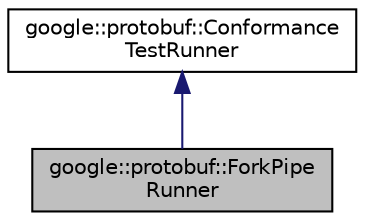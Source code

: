digraph "google::protobuf::ForkPipeRunner"
{
 // LATEX_PDF_SIZE
  edge [fontname="Helvetica",fontsize="10",labelfontname="Helvetica",labelfontsize="10"];
  node [fontname="Helvetica",fontsize="10",shape=record];
  Node1 [label="google::protobuf::ForkPipe\lRunner",height=0.2,width=0.4,color="black", fillcolor="grey75", style="filled", fontcolor="black",tooltip=" "];
  Node2 -> Node1 [dir="back",color="midnightblue",fontsize="10",style="solid",fontname="Helvetica"];
  Node2 [label="google::protobuf::Conformance\lTestRunner",height=0.2,width=0.4,color="black", fillcolor="white", style="filled",URL="$classgoogle_1_1protobuf_1_1ConformanceTestRunner.html",tooltip=" "];
}
